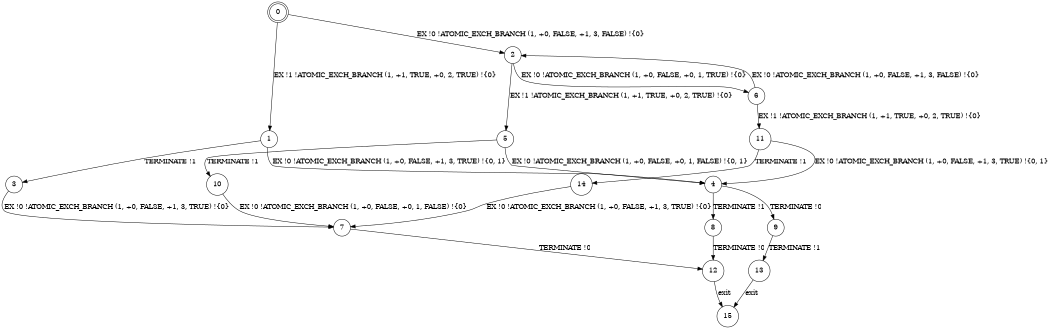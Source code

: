 digraph BCG {
size = "7, 10.5";
center = TRUE;
node [shape = circle];
0 [peripheries = 2];
0 -> 1 [label = "EX !1 !ATOMIC_EXCH_BRANCH (1, +1, TRUE, +0, 2, TRUE) !{0}"];
0 -> 2 [label = "EX !0 !ATOMIC_EXCH_BRANCH (1, +0, FALSE, +1, 3, FALSE) !{0}"];
1 -> 3 [label = "TERMINATE !1"];
1 -> 4 [label = "EX !0 !ATOMIC_EXCH_BRANCH (1, +0, FALSE, +1, 3, TRUE) !{0, 1}"];
2 -> 5 [label = "EX !1 !ATOMIC_EXCH_BRANCH (1, +1, TRUE, +0, 2, TRUE) !{0}"];
2 -> 6 [label = "EX !0 !ATOMIC_EXCH_BRANCH (1, +0, FALSE, +0, 1, TRUE) !{0}"];
3 -> 7 [label = "EX !0 !ATOMIC_EXCH_BRANCH (1, +0, FALSE, +1, 3, TRUE) !{0}"];
4 -> 8 [label = "TERMINATE !1"];
4 -> 9 [label = "TERMINATE !0"];
5 -> 10 [label = "TERMINATE !1"];
5 -> 4 [label = "EX !0 !ATOMIC_EXCH_BRANCH (1, +0, FALSE, +0, 1, FALSE) !{0, 1}"];
6 -> 11 [label = "EX !1 !ATOMIC_EXCH_BRANCH (1, +1, TRUE, +0, 2, TRUE) !{0}"];
6 -> 2 [label = "EX !0 !ATOMIC_EXCH_BRANCH (1, +0, FALSE, +1, 3, FALSE) !{0}"];
7 -> 12 [label = "TERMINATE !0"];
8 -> 12 [label = "TERMINATE !0"];
9 -> 13 [label = "TERMINATE !1"];
10 -> 7 [label = "EX !0 !ATOMIC_EXCH_BRANCH (1, +0, FALSE, +0, 1, FALSE) !{0}"];
11 -> 14 [label = "TERMINATE !1"];
11 -> 4 [label = "EX !0 !ATOMIC_EXCH_BRANCH (1, +0, FALSE, +1, 3, TRUE) !{0, 1}"];
12 -> 15 [label = "exit"];
13 -> 15 [label = "exit"];
14 -> 7 [label = "EX !0 !ATOMIC_EXCH_BRANCH (1, +0, FALSE, +1, 3, TRUE) !{0}"];
}
